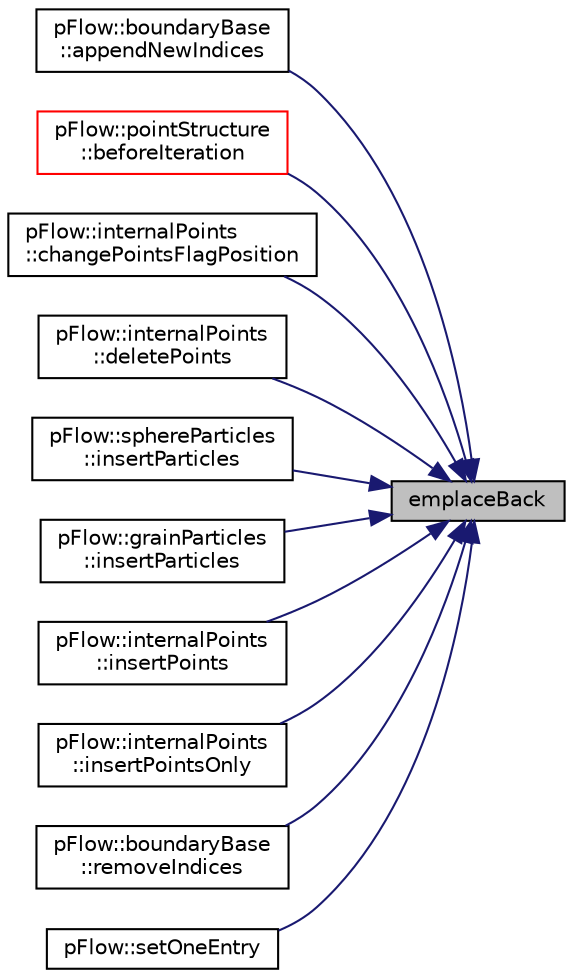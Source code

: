 digraph "emplaceBack"
{
 // LATEX_PDF_SIZE
  edge [fontname="Helvetica",fontsize="10",labelfontname="Helvetica",labelfontsize="10"];
  node [fontname="Helvetica",fontsize="10",shape=record];
  rankdir="RL";
  Node1 [label="emplaceBack",height=0.2,width=0.4,color="black", fillcolor="grey75", style="filled", fontcolor="black",tooltip="Create variable using constructor in-place."];
  Node1 -> Node2 [dir="back",color="midnightblue",fontsize="10",style="solid",fontname="Helvetica"];
  Node2 [label="pFlow::boundaryBase\l::appendNewIndices",height=0.2,width=0.4,color="black", fillcolor="white", style="filled",URL="$classpFlow_1_1boundaryBase.html#af101541e308f80085632a9eb770ec164",tooltip=" "];
  Node1 -> Node3 [dir="back",color="midnightblue",fontsize="10",style="solid",fontname="Helvetica"];
  Node3 [label="pFlow::pointStructure\l::beforeIteration",height=0.2,width=0.4,color="red", fillcolor="white", style="filled",URL="$classpFlow_1_1pointStructure.html#ada71b97666fe3f66b31690bf12633c32",tooltip="In the time loop before iterate."];
  Node1 -> Node5 [dir="back",color="midnightblue",fontsize="10",style="solid",fontname="Helvetica"];
  Node5 [label="pFlow::internalPoints\l::changePointsFlagPosition",height=0.2,width=0.4,color="black", fillcolor="white", style="filled",URL="$classpFlow_1_1internalPoints.html#a7d9fef34fbf6fad9e851c1756c0ad6a1",tooltip=" "];
  Node1 -> Node6 [dir="back",color="midnightblue",fontsize="10",style="solid",fontname="Helvetica"];
  Node6 [label="pFlow::internalPoints\l::deletePoints",height=0.2,width=0.4,color="black", fillcolor="white", style="filled",URL="$classpFlow_1_1internalPoints.html#a78bf12519177af9ba2cc95853e1ec219",tooltip=" "];
  Node1 -> Node7 [dir="back",color="midnightblue",fontsize="10",style="solid",fontname="Helvetica"];
  Node7 [label="pFlow::sphereParticles\l::insertParticles",height=0.2,width=0.4,color="black", fillcolor="white", style="filled",URL="$classpFlow_1_1sphereParticles.html#a0a60a0c6b009c417177eb22b0445ce5c",tooltip=" "];
  Node1 -> Node8 [dir="back",color="midnightblue",fontsize="10",style="solid",fontname="Helvetica"];
  Node8 [label="pFlow::grainParticles\l::insertParticles",height=0.2,width=0.4,color="black", fillcolor="white", style="filled",URL="$classpFlow_1_1grainParticles.html#a0a60a0c6b009c417177eb22b0445ce5c",tooltip=" "];
  Node1 -> Node9 [dir="back",color="midnightblue",fontsize="10",style="solid",fontname="Helvetica"];
  Node9 [label="pFlow::internalPoints\l::insertPoints",height=0.2,width=0.4,color="black", fillcolor="white", style="filled",URL="$classpFlow_1_1internalPoints.html#a978ee891890b08d6aea1b96cecc8a48c",tooltip=" "];
  Node1 -> Node10 [dir="back",color="midnightblue",fontsize="10",style="solid",fontname="Helvetica"];
  Node10 [label="pFlow::internalPoints\l::insertPointsOnly",height=0.2,width=0.4,color="black", fillcolor="white", style="filled",URL="$classpFlow_1_1internalPoints.html#ad0dafe3bef63060ebf6247abb3ccba01",tooltip=" "];
  Node1 -> Node11 [dir="back",color="midnightblue",fontsize="10",style="solid",fontname="Helvetica"];
  Node11 [label="pFlow::boundaryBase\l::removeIndices",height=0.2,width=0.4,color="black", fillcolor="white", style="filled",URL="$classpFlow_1_1boundaryBase.html#a62f23e3f1b3a899ba639fc847e4d5815",tooltip=" "];
  Node1 -> Node12 [dir="back",color="midnightblue",fontsize="10",style="solid",fontname="Helvetica"];
  Node12 [label="pFlow::setOneEntry",height=0.2,width=0.4,color="black", fillcolor="white", style="filled",URL="$namespacepFlow.html#abd6cccd4576e440d6e6c599f9c24d7fb",tooltip=" "];
}
